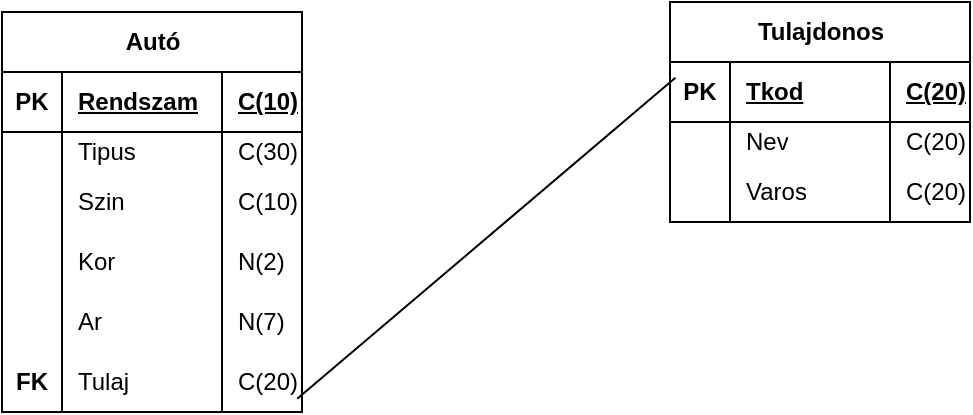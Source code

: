 <mxfile version="26.2.14">
  <diagram name="1 oldal" id="-GQiHjx1v5f0vz1XfL1U">
    <mxGraphModel dx="1181" dy="630" grid="1" gridSize="10" guides="1" tooltips="1" connect="1" arrows="1" fold="1" page="1" pageScale="1" pageWidth="827" pageHeight="1169" math="0" shadow="0">
      <root>
        <mxCell id="0" />
        <mxCell id="1" parent="0" />
        <mxCell id="2ky2utJQr9GN4s_lBIlB-1" value="&lt;font style=&quot;vertical-align: inherit;&quot;&gt;&lt;font style=&quot;vertical-align: inherit;&quot;&gt;Autó&lt;/font&gt;&lt;/font&gt;" style="shape=table;startSize=30;container=1;collapsible=1;childLayout=tableLayout;fixedRows=1;rowLines=0;fontStyle=1;align=center;resizeLast=1;html=1;" vertex="1" parent="1">
          <mxGeometry x="80" y="480" width="150" height="200" as="geometry" />
        </mxCell>
        <mxCell id="2ky2utJQr9GN4s_lBIlB-2" value="" style="shape=tableRow;horizontal=0;startSize=0;swimlaneHead=0;swimlaneBody=0;fillColor=none;collapsible=0;dropTarget=0;points=[[0,0.5],[1,0.5]];portConstraint=eastwest;top=0;left=0;right=0;bottom=1;" vertex="1" parent="2ky2utJQr9GN4s_lBIlB-1">
          <mxGeometry y="30" width="150" height="30" as="geometry" />
        </mxCell>
        <mxCell id="2ky2utJQr9GN4s_lBIlB-3" value="PK" style="shape=partialRectangle;connectable=0;fillColor=none;top=0;left=0;bottom=0;right=0;fontStyle=1;overflow=hidden;whiteSpace=wrap;html=1;" vertex="1" parent="2ky2utJQr9GN4s_lBIlB-2">
          <mxGeometry width="30" height="30" as="geometry">
            <mxRectangle width="30" height="30" as="alternateBounds" />
          </mxGeometry>
        </mxCell>
        <mxCell id="2ky2utJQr9GN4s_lBIlB-4" value="&lt;font style=&quot;vertical-align: inherit;&quot;&gt;&lt;font style=&quot;vertical-align: inherit;&quot;&gt;Rendszam&lt;/font&gt;&lt;/font&gt;" style="shape=partialRectangle;connectable=0;fillColor=none;top=0;left=0;bottom=0;right=0;align=left;spacingLeft=6;fontStyle=5;overflow=hidden;whiteSpace=wrap;html=1;" vertex="1" parent="2ky2utJQr9GN4s_lBIlB-2">
          <mxGeometry x="30" width="80" height="30" as="geometry">
            <mxRectangle width="80" height="30" as="alternateBounds" />
          </mxGeometry>
        </mxCell>
        <mxCell id="2ky2utJQr9GN4s_lBIlB-36" value="C(10)" style="shape=partialRectangle;connectable=0;fillColor=none;top=0;left=0;bottom=0;right=0;align=left;spacingLeft=6;fontStyle=5;overflow=hidden;whiteSpace=wrap;html=1;" vertex="1" parent="2ky2utJQr9GN4s_lBIlB-2">
          <mxGeometry x="110" width="40" height="30" as="geometry">
            <mxRectangle width="40" height="30" as="alternateBounds" />
          </mxGeometry>
        </mxCell>
        <mxCell id="2ky2utJQr9GN4s_lBIlB-5" value="" style="shape=tableRow;horizontal=0;startSize=0;swimlaneHead=0;swimlaneBody=0;fillColor=none;collapsible=0;dropTarget=0;points=[[0,0.5],[1,0.5]];portConstraint=eastwest;top=0;left=0;right=0;bottom=0;" vertex="1" parent="2ky2utJQr9GN4s_lBIlB-1">
          <mxGeometry y="60" width="150" height="20" as="geometry" />
        </mxCell>
        <mxCell id="2ky2utJQr9GN4s_lBIlB-6" value="" style="shape=partialRectangle;connectable=0;fillColor=none;top=0;left=0;bottom=0;right=0;editable=1;overflow=hidden;whiteSpace=wrap;html=1;" vertex="1" parent="2ky2utJQr9GN4s_lBIlB-5">
          <mxGeometry width="30" height="20" as="geometry">
            <mxRectangle width="30" height="20" as="alternateBounds" />
          </mxGeometry>
        </mxCell>
        <mxCell id="2ky2utJQr9GN4s_lBIlB-7" value="&lt;font style=&quot;vertical-align: inherit;&quot;&gt;&lt;font style=&quot;vertical-align: inherit;&quot;&gt;Tipus&lt;/font&gt;&lt;/font&gt;" style="shape=partialRectangle;connectable=0;fillColor=none;top=0;left=0;bottom=0;right=0;align=left;spacingLeft=6;overflow=hidden;whiteSpace=wrap;html=1;" vertex="1" parent="2ky2utJQr9GN4s_lBIlB-5">
          <mxGeometry x="30" width="80" height="20" as="geometry">
            <mxRectangle width="80" height="20" as="alternateBounds" />
          </mxGeometry>
        </mxCell>
        <mxCell id="2ky2utJQr9GN4s_lBIlB-37" value="C(30)" style="shape=partialRectangle;connectable=0;fillColor=none;top=0;left=0;bottom=0;right=0;align=left;spacingLeft=6;overflow=hidden;whiteSpace=wrap;html=1;" vertex="1" parent="2ky2utJQr9GN4s_lBIlB-5">
          <mxGeometry x="110" width="40" height="20" as="geometry">
            <mxRectangle width="40" height="20" as="alternateBounds" />
          </mxGeometry>
        </mxCell>
        <mxCell id="2ky2utJQr9GN4s_lBIlB-8" value="" style="shape=tableRow;horizontal=0;startSize=0;swimlaneHead=0;swimlaneBody=0;fillColor=none;collapsible=0;dropTarget=0;points=[[0,0.5],[1,0.5]];portConstraint=eastwest;top=0;left=0;right=0;bottom=0;" vertex="1" parent="2ky2utJQr9GN4s_lBIlB-1">
          <mxGeometry y="80" width="150" height="30" as="geometry" />
        </mxCell>
        <mxCell id="2ky2utJQr9GN4s_lBIlB-9" value="" style="shape=partialRectangle;connectable=0;fillColor=none;top=0;left=0;bottom=0;right=0;editable=1;overflow=hidden;whiteSpace=wrap;html=1;" vertex="1" parent="2ky2utJQr9GN4s_lBIlB-8">
          <mxGeometry width="30" height="30" as="geometry">
            <mxRectangle width="30" height="30" as="alternateBounds" />
          </mxGeometry>
        </mxCell>
        <mxCell id="2ky2utJQr9GN4s_lBIlB-10" value="&lt;font style=&quot;vertical-align: inherit;&quot;&gt;&lt;font style=&quot;vertical-align: inherit;&quot;&gt;Szin&lt;/font&gt;&lt;/font&gt;" style="shape=partialRectangle;connectable=0;fillColor=none;top=0;left=0;bottom=0;right=0;align=left;spacingLeft=6;overflow=hidden;whiteSpace=wrap;html=1;" vertex="1" parent="2ky2utJQr9GN4s_lBIlB-8">
          <mxGeometry x="30" width="80" height="30" as="geometry">
            <mxRectangle width="80" height="30" as="alternateBounds" />
          </mxGeometry>
        </mxCell>
        <mxCell id="2ky2utJQr9GN4s_lBIlB-38" value="C(10)" style="shape=partialRectangle;connectable=0;fillColor=none;top=0;left=0;bottom=0;right=0;align=left;spacingLeft=6;overflow=hidden;whiteSpace=wrap;html=1;" vertex="1" parent="2ky2utJQr9GN4s_lBIlB-8">
          <mxGeometry x="110" width="40" height="30" as="geometry">
            <mxRectangle width="40" height="30" as="alternateBounds" />
          </mxGeometry>
        </mxCell>
        <mxCell id="2ky2utJQr9GN4s_lBIlB-11" value="" style="shape=tableRow;horizontal=0;startSize=0;swimlaneHead=0;swimlaneBody=0;fillColor=none;collapsible=0;dropTarget=0;points=[[0,0.5],[1,0.5]];portConstraint=eastwest;top=0;left=0;right=0;bottom=0;" vertex="1" parent="2ky2utJQr9GN4s_lBIlB-1">
          <mxGeometry y="110" width="150" height="30" as="geometry" />
        </mxCell>
        <mxCell id="2ky2utJQr9GN4s_lBIlB-12" value="" style="shape=partialRectangle;connectable=0;fillColor=none;top=0;left=0;bottom=0;right=0;editable=1;overflow=hidden;whiteSpace=wrap;html=1;" vertex="1" parent="2ky2utJQr9GN4s_lBIlB-11">
          <mxGeometry width="30" height="30" as="geometry">
            <mxRectangle width="30" height="30" as="alternateBounds" />
          </mxGeometry>
        </mxCell>
        <mxCell id="2ky2utJQr9GN4s_lBIlB-13" value="&lt;font style=&quot;vertical-align: inherit;&quot;&gt;&lt;font style=&quot;vertical-align: inherit;&quot;&gt;Kor&lt;/font&gt;&lt;/font&gt;" style="shape=partialRectangle;connectable=0;fillColor=none;top=0;left=0;bottom=0;right=0;align=left;spacingLeft=6;overflow=hidden;whiteSpace=wrap;html=1;" vertex="1" parent="2ky2utJQr9GN4s_lBIlB-11">
          <mxGeometry x="30" width="80" height="30" as="geometry">
            <mxRectangle width="80" height="30" as="alternateBounds" />
          </mxGeometry>
        </mxCell>
        <mxCell id="2ky2utJQr9GN4s_lBIlB-39" value="N(2)" style="shape=partialRectangle;connectable=0;fillColor=none;top=0;left=0;bottom=0;right=0;align=left;spacingLeft=6;overflow=hidden;whiteSpace=wrap;html=1;" vertex="1" parent="2ky2utJQr9GN4s_lBIlB-11">
          <mxGeometry x="110" width="40" height="30" as="geometry">
            <mxRectangle width="40" height="30" as="alternateBounds" />
          </mxGeometry>
        </mxCell>
        <mxCell id="2ky2utJQr9GN4s_lBIlB-30" style="shape=tableRow;horizontal=0;startSize=0;swimlaneHead=0;swimlaneBody=0;fillColor=none;collapsible=0;dropTarget=0;points=[[0,0.5],[1,0.5]];portConstraint=eastwest;top=0;left=0;right=0;bottom=0;" vertex="1" parent="2ky2utJQr9GN4s_lBIlB-1">
          <mxGeometry y="140" width="150" height="30" as="geometry" />
        </mxCell>
        <mxCell id="2ky2utJQr9GN4s_lBIlB-31" style="shape=partialRectangle;connectable=0;fillColor=none;top=0;left=0;bottom=0;right=0;editable=1;overflow=hidden;whiteSpace=wrap;html=1;" vertex="1" parent="2ky2utJQr9GN4s_lBIlB-30">
          <mxGeometry width="30" height="30" as="geometry">
            <mxRectangle width="30" height="30" as="alternateBounds" />
          </mxGeometry>
        </mxCell>
        <mxCell id="2ky2utJQr9GN4s_lBIlB-32" value="&lt;font style=&quot;vertical-align: inherit;&quot;&gt;&lt;font style=&quot;vertical-align: inherit;&quot;&gt;Ar&lt;/font&gt;&lt;/font&gt;" style="shape=partialRectangle;connectable=0;fillColor=none;top=0;left=0;bottom=0;right=0;align=left;spacingLeft=6;overflow=hidden;whiteSpace=wrap;html=1;" vertex="1" parent="2ky2utJQr9GN4s_lBIlB-30">
          <mxGeometry x="30" width="80" height="30" as="geometry">
            <mxRectangle width="80" height="30" as="alternateBounds" />
          </mxGeometry>
        </mxCell>
        <mxCell id="2ky2utJQr9GN4s_lBIlB-40" value="N(7)" style="shape=partialRectangle;connectable=0;fillColor=none;top=0;left=0;bottom=0;right=0;align=left;spacingLeft=6;overflow=hidden;whiteSpace=wrap;html=1;" vertex="1" parent="2ky2utJQr9GN4s_lBIlB-30">
          <mxGeometry x="110" width="40" height="30" as="geometry">
            <mxRectangle width="40" height="30" as="alternateBounds" />
          </mxGeometry>
        </mxCell>
        <mxCell id="2ky2utJQr9GN4s_lBIlB-33" style="shape=tableRow;horizontal=0;startSize=0;swimlaneHead=0;swimlaneBody=0;fillColor=none;collapsible=0;dropTarget=0;points=[[0,0.5],[1,0.5]];portConstraint=eastwest;top=0;left=0;right=0;bottom=0;" vertex="1" parent="2ky2utJQr9GN4s_lBIlB-1">
          <mxGeometry y="170" width="150" height="30" as="geometry" />
        </mxCell>
        <mxCell id="2ky2utJQr9GN4s_lBIlB-34" value="FK" style="shape=partialRectangle;connectable=0;fillColor=none;top=0;left=0;bottom=0;right=0;editable=1;overflow=hidden;whiteSpace=wrap;html=1;fontStyle=1" vertex="1" parent="2ky2utJQr9GN4s_lBIlB-33">
          <mxGeometry width="30" height="30" as="geometry">
            <mxRectangle width="30" height="30" as="alternateBounds" />
          </mxGeometry>
        </mxCell>
        <mxCell id="2ky2utJQr9GN4s_lBIlB-35" value="Tulaj" style="shape=partialRectangle;connectable=0;fillColor=none;top=0;left=0;bottom=0;right=0;align=left;spacingLeft=6;overflow=hidden;whiteSpace=wrap;html=1;" vertex="1" parent="2ky2utJQr9GN4s_lBIlB-33">
          <mxGeometry x="30" width="80" height="30" as="geometry">
            <mxRectangle width="80" height="30" as="alternateBounds" />
          </mxGeometry>
        </mxCell>
        <mxCell id="2ky2utJQr9GN4s_lBIlB-41" value="C(20)" style="shape=partialRectangle;connectable=0;fillColor=none;top=0;left=0;bottom=0;right=0;align=left;spacingLeft=6;overflow=hidden;whiteSpace=wrap;html=1;" vertex="1" parent="2ky2utJQr9GN4s_lBIlB-33">
          <mxGeometry x="110" width="40" height="30" as="geometry">
            <mxRectangle width="40" height="30" as="alternateBounds" />
          </mxGeometry>
        </mxCell>
        <mxCell id="2ky2utJQr9GN4s_lBIlB-42" value="&lt;font style=&quot;vertical-align: inherit;&quot;&gt;&lt;font style=&quot;vertical-align: inherit;&quot;&gt;Tulajdonos&lt;/font&gt;&lt;/font&gt;" style="shape=table;startSize=30;container=1;collapsible=1;childLayout=tableLayout;fixedRows=1;rowLines=0;fontStyle=1;align=center;resizeLast=1;html=1;" vertex="1" parent="1">
          <mxGeometry x="414" y="475" width="150" height="110" as="geometry" />
        </mxCell>
        <mxCell id="2ky2utJQr9GN4s_lBIlB-43" value="" style="shape=tableRow;horizontal=0;startSize=0;swimlaneHead=0;swimlaneBody=0;fillColor=none;collapsible=0;dropTarget=0;points=[[0,0.5],[1,0.5]];portConstraint=eastwest;top=0;left=0;right=0;bottom=1;" vertex="1" parent="2ky2utJQr9GN4s_lBIlB-42">
          <mxGeometry y="30" width="150" height="30" as="geometry" />
        </mxCell>
        <mxCell id="2ky2utJQr9GN4s_lBIlB-44" value="PK" style="shape=partialRectangle;connectable=0;fillColor=none;top=0;left=0;bottom=0;right=0;fontStyle=1;overflow=hidden;whiteSpace=wrap;html=1;" vertex="1" parent="2ky2utJQr9GN4s_lBIlB-43">
          <mxGeometry width="30" height="30" as="geometry">
            <mxRectangle width="30" height="30" as="alternateBounds" />
          </mxGeometry>
        </mxCell>
        <mxCell id="2ky2utJQr9GN4s_lBIlB-45" value="&lt;font style=&quot;vertical-align: inherit;&quot;&gt;&lt;font style=&quot;vertical-align: inherit;&quot;&gt;Tkod&lt;/font&gt;&lt;/font&gt;" style="shape=partialRectangle;connectable=0;fillColor=none;top=0;left=0;bottom=0;right=0;align=left;spacingLeft=6;fontStyle=5;overflow=hidden;whiteSpace=wrap;html=1;" vertex="1" parent="2ky2utJQr9GN4s_lBIlB-43">
          <mxGeometry x="30" width="80" height="30" as="geometry">
            <mxRectangle width="80" height="30" as="alternateBounds" />
          </mxGeometry>
        </mxCell>
        <mxCell id="2ky2utJQr9GN4s_lBIlB-46" value="C(20)" style="shape=partialRectangle;connectable=0;fillColor=none;top=0;left=0;bottom=0;right=0;align=left;spacingLeft=6;fontStyle=5;overflow=hidden;whiteSpace=wrap;html=1;" vertex="1" parent="2ky2utJQr9GN4s_lBIlB-43">
          <mxGeometry x="110" width="40" height="30" as="geometry">
            <mxRectangle width="40" height="30" as="alternateBounds" />
          </mxGeometry>
        </mxCell>
        <mxCell id="2ky2utJQr9GN4s_lBIlB-47" value="" style="shape=tableRow;horizontal=0;startSize=0;swimlaneHead=0;swimlaneBody=0;fillColor=none;collapsible=0;dropTarget=0;points=[[0,0.5],[1,0.5]];portConstraint=eastwest;top=0;left=0;right=0;bottom=0;" vertex="1" parent="2ky2utJQr9GN4s_lBIlB-42">
          <mxGeometry y="60" width="150" height="20" as="geometry" />
        </mxCell>
        <mxCell id="2ky2utJQr9GN4s_lBIlB-48" value="" style="shape=partialRectangle;connectable=0;fillColor=none;top=0;left=0;bottom=0;right=0;editable=1;overflow=hidden;whiteSpace=wrap;html=1;" vertex="1" parent="2ky2utJQr9GN4s_lBIlB-47">
          <mxGeometry width="30" height="20" as="geometry">
            <mxRectangle width="30" height="20" as="alternateBounds" />
          </mxGeometry>
        </mxCell>
        <mxCell id="2ky2utJQr9GN4s_lBIlB-49" value="Nev" style="shape=partialRectangle;connectable=0;fillColor=none;top=0;left=0;bottom=0;right=0;align=left;spacingLeft=6;overflow=hidden;whiteSpace=wrap;html=1;" vertex="1" parent="2ky2utJQr9GN4s_lBIlB-47">
          <mxGeometry x="30" width="80" height="20" as="geometry">
            <mxRectangle width="80" height="20" as="alternateBounds" />
          </mxGeometry>
        </mxCell>
        <mxCell id="2ky2utJQr9GN4s_lBIlB-50" value="C(20)" style="shape=partialRectangle;connectable=0;fillColor=none;top=0;left=0;bottom=0;right=0;align=left;spacingLeft=6;overflow=hidden;whiteSpace=wrap;html=1;" vertex="1" parent="2ky2utJQr9GN4s_lBIlB-47">
          <mxGeometry x="110" width="40" height="20" as="geometry">
            <mxRectangle width="40" height="20" as="alternateBounds" />
          </mxGeometry>
        </mxCell>
        <mxCell id="2ky2utJQr9GN4s_lBIlB-51" value="" style="shape=tableRow;horizontal=0;startSize=0;swimlaneHead=0;swimlaneBody=0;fillColor=none;collapsible=0;dropTarget=0;points=[[0,0.5],[1,0.5]];portConstraint=eastwest;top=0;left=0;right=0;bottom=0;" vertex="1" parent="2ky2utJQr9GN4s_lBIlB-42">
          <mxGeometry y="80" width="150" height="30" as="geometry" />
        </mxCell>
        <mxCell id="2ky2utJQr9GN4s_lBIlB-52" value="" style="shape=partialRectangle;connectable=0;fillColor=none;top=0;left=0;bottom=0;right=0;editable=1;overflow=hidden;whiteSpace=wrap;html=1;" vertex="1" parent="2ky2utJQr9GN4s_lBIlB-51">
          <mxGeometry width="30" height="30" as="geometry">
            <mxRectangle width="30" height="30" as="alternateBounds" />
          </mxGeometry>
        </mxCell>
        <mxCell id="2ky2utJQr9GN4s_lBIlB-53" value="Varos" style="shape=partialRectangle;connectable=0;fillColor=none;top=0;left=0;bottom=0;right=0;align=left;spacingLeft=6;overflow=hidden;whiteSpace=wrap;html=1;" vertex="1" parent="2ky2utJQr9GN4s_lBIlB-51">
          <mxGeometry x="30" width="80" height="30" as="geometry">
            <mxRectangle width="80" height="30" as="alternateBounds" />
          </mxGeometry>
        </mxCell>
        <mxCell id="2ky2utJQr9GN4s_lBIlB-54" value="C(20)" style="shape=partialRectangle;connectable=0;fillColor=none;top=0;left=0;bottom=0;right=0;align=left;spacingLeft=6;overflow=hidden;whiteSpace=wrap;html=1;" vertex="1" parent="2ky2utJQr9GN4s_lBIlB-51">
          <mxGeometry x="110" width="40" height="30" as="geometry">
            <mxRectangle width="40" height="30" as="alternateBounds" />
          </mxGeometry>
        </mxCell>
        <mxCell id="2ky2utJQr9GN4s_lBIlB-81" value="" style="endArrow=none;html=1;rounded=0;exitX=0.984;exitY=0.781;exitDx=0;exitDy=0;exitPerimeter=0;entryX=0.018;entryY=0.262;entryDx=0;entryDy=0;entryPerimeter=0;" edge="1" parent="1" source="2ky2utJQr9GN4s_lBIlB-33" target="2ky2utJQr9GN4s_lBIlB-43">
          <mxGeometry width="50" height="50" relative="1" as="geometry">
            <mxPoint x="350" y="580" as="sourcePoint" />
            <mxPoint x="400" y="530" as="targetPoint" />
          </mxGeometry>
        </mxCell>
      </root>
    </mxGraphModel>
  </diagram>
</mxfile>
